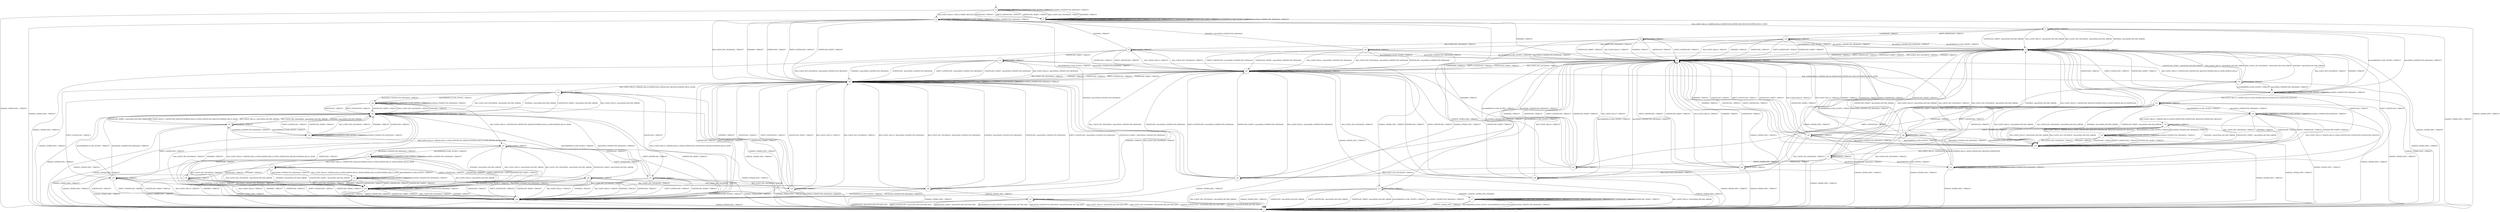 digraph g {
__start0 [label="" shape="none"];

	s0 [shape="circle" label="s0"];
	s1 [shape="circle" label="s1"];
	s2 [shape="circle" label="s2"];
	s3 [shape="circle" label="s3"];
	s4 [shape="circle" label="s4"];
	s5 [shape="circle" label="s5"];
	s6 [shape="circle" label="s6"];
	s7 [shape="circle" label="s7"];
	s8 [shape="circle" label="s8"];
	s9 [shape="circle" label="s9"];
	s10 [shape="circle" label="s10"];
	s11 [shape="circle" label="s11"];
	s12 [shape="circle" label="s12"];
	s13 [shape="circle" label="s13"];
	s14 [shape="circle" label="s14"];
	s15 [shape="circle" label="s15"];
	s16 [shape="circle" label="s16"];
	s17 [shape="circle" label="s17"];
	s18 [shape="circle" label="s18"];
	s19 [shape="circle" label="s19"];
	s20 [shape="circle" label="s20"];
	s21 [shape="circle" label="s21"];
	s22 [shape="circle" label="s22"];
	s23 [shape="circle" label="s23"];
	s24 [shape="circle" label="s24"];
	s25 [shape="circle" label="s25"];
	s26 [shape="circle" label="s26"];
	s27 [shape="circle" label="s27"];
	s28 [shape="circle" label="s28"];
	s29 [shape="circle" label="s29"];
	s30 [shape="circle" label="s30"];
	s31 [shape="circle" label="s31"];
	s32 [shape="circle" label="s32"];
	s33 [shape="circle" label="s33"];
	s34 [shape="circle" label="s34"];
	s35 [shape="circle" label="s35"];
	s36 [shape="circle" label="s36"];
	s37 [shape="circle" label="s37"];
	s38 [shape="circle" label="s38"];
	s39 [shape="circle" label="s39"];
	s40 [shape="circle" label="s40"];
	s41 [shape="circle" label="s41"];
	s42 [shape="circle" label="s42"];
	s43 [shape="circle" label="s43"];
	s44 [shape="circle" label="s44"];
	s45 [shape="circle" label="s45"];
	s46 [shape="circle" label="s46"];
	s47 [shape="circle" label="s47"];
	s48 [shape="circle" label="s48"];
	s0 -> s2 [label="RSA_CLIENT_HELLO / HELLO_VERIFY_REQUEST"];
	s0 -> s7 [label="RSA_CLIENT_KEY_EXCHANGE / TIMEOUT"];
	s0 -> s1 [label="CHANGE_CIPHER_SPEC / TIMEOUT"];
	s0 -> s7 [label="FINISHED / TIMEOUT"];
	s0 -> s0 [label="APPLICATION / TIMEOUT"];
	s0 -> s7 [label="CERTIFICATE / TIMEOUT"];
	s0 -> s7 [label="EMPTY_CERTIFICATE / TIMEOUT"];
	s0 -> s7 [label="CERTIFICATE_VERIFY / TIMEOUT"];
	s0 -> s0 [label="Alert(WARNING,CLOSE_NOTIFY) / TIMEOUT"];
	s0 -> s0 [label="Alert(FATAL,UNEXPECTED_MESSAGE) / TIMEOUT"];
	s1 -> s1 [label="RSA_CLIENT_HELLO / TIMEOUT"];
	s1 -> s1 [label="RSA_CLIENT_KEY_EXCHANGE / TIMEOUT"];
	s1 -> s1 [label="CHANGE_CIPHER_SPEC / TIMEOUT"];
	s1 -> s1 [label="FINISHED / TIMEOUT"];
	s1 -> s1 [label="APPLICATION / TIMEOUT"];
	s1 -> s1 [label="CERTIFICATE / TIMEOUT"];
	s1 -> s1 [label="EMPTY_CERTIFICATE / TIMEOUT"];
	s1 -> s1 [label="CERTIFICATE_VERIFY / TIMEOUT"];
	s1 -> s1 [label="Alert(WARNING,CLOSE_NOTIFY) / TIMEOUT"];
	s1 -> s1 [label="Alert(FATAL,UNEXPECTED_MESSAGE) / TIMEOUT"];
	s2 -> s3 [label="RSA_CLIENT_HELLO / SERVER_HELLO,CERTIFICATE,CERTIFICATE_REQUEST,SERVER_HELLO_DONE"];
	s2 -> s20 [label="RSA_CLIENT_KEY_EXCHANGE / TIMEOUT"];
	s2 -> s1 [label="CHANGE_CIPHER_SPEC / TIMEOUT"];
	s2 -> s20 [label="FINISHED / TIMEOUT"];
	s2 -> s2 [label="APPLICATION / TIMEOUT"];
	s2 -> s20 [label="CERTIFICATE / TIMEOUT"];
	s2 -> s20 [label="EMPTY_CERTIFICATE / TIMEOUT"];
	s2 -> s20 [label="CERTIFICATE_VERIFY / TIMEOUT"];
	s2 -> s2 [label="Alert(WARNING,CLOSE_NOTIFY) / TIMEOUT"];
	s2 -> s2 [label="Alert(FATAL,UNEXPECTED_MESSAGE) / TIMEOUT"];
	s3 -> s4 [label="RSA_CLIENT_HELLO / Alert(FATAL,DECODE_ERROR)"];
	s3 -> s4 [label="RSA_CLIENT_KEY_EXCHANGE / Alert(FATAL,DECODE_ERROR)"];
	s3 -> s1 [label="CHANGE_CIPHER_SPEC / TIMEOUT"];
	s3 -> s4 [label="FINISHED / Alert(FATAL,DECODE_ERROR)"];
	s3 -> s3 [label="APPLICATION / TIMEOUT"];
	s3 -> s8 [label="CERTIFICATE / TIMEOUT"];
	s3 -> s34 [label="EMPTY_CERTIFICATE / TIMEOUT"];
	s3 -> s4 [label="CERTIFICATE_VERIFY / Alert(FATAL,DECODE_ERROR)"];
	s3 -> s5 [label="Alert(WARNING,CLOSE_NOTIFY) / TIMEOUT"];
	s3 -> s5 [label="Alert(FATAL,UNEXPECTED_MESSAGE) / TIMEOUT"];
	s4 -> s11 [label="RSA_CLIENT_HELLO / CERTIFICATE_REQUEST,SERVER_HELLO_DONE,SERVER_HELLO,CERTIFICATE"];
	s4 -> s6 [label="RSA_CLIENT_KEY_EXCHANGE / TIMEOUT"];
	s4 -> s1 [label="CHANGE_CIPHER_SPEC / TIMEOUT"];
	s4 -> s6 [label="FINISHED / TIMEOUT"];
	s4 -> s4 [label="APPLICATION / TIMEOUT"];
	s4 -> s6 [label="CERTIFICATE / TIMEOUT"];
	s4 -> s6 [label="EMPTY_CERTIFICATE / TIMEOUT"];
	s4 -> s6 [label="CERTIFICATE_VERIFY / TIMEOUT"];
	s4 -> s4 [label="Alert(WARNING,CLOSE_NOTIFY) / TIMEOUT"];
	s4 -> s4 [label="Alert(FATAL,UNEXPECTED_MESSAGE) / TIMEOUT"];
	s5 -> s12 [label="RSA_CLIENT_HELLO / SERVER_HELLO_DONE,SERVER_HELLO,CERTIFICATE,CERTIFICATE_REQUEST"];
	s5 -> s4 [label="RSA_CLIENT_KEY_EXCHANGE / TIMEOUT"];
	s5 -> s1 [label="CHANGE_CIPHER_SPEC / TIMEOUT"];
	s5 -> s4 [label="FINISHED / TIMEOUT"];
	s5 -> s5 [label="APPLICATION / TIMEOUT"];
	s5 -> s4 [label="CERTIFICATE / TIMEOUT"];
	s5 -> s4 [label="EMPTY_CERTIFICATE / TIMEOUT"];
	s5 -> s4 [label="CERTIFICATE_VERIFY / TIMEOUT"];
	s5 -> s5 [label="Alert(WARNING,CLOSE_NOTIFY) / TIMEOUT"];
	s5 -> s5 [label="Alert(FATAL,UNEXPECTED_MESSAGE) / TIMEOUT"];
	s6 -> s39 [label="RSA_CLIENT_HELLO / CERTIFICATE,CERTIFICATE_REQUEST,SERVER_HELLO_DONE,SERVER_HELLO"];
	s6 -> s47 [label="RSA_CLIENT_KEY_EXCHANGE / TIMEOUT"];
	s6 -> s1 [label="CHANGE_CIPHER_SPEC / TIMEOUT"];
	s6 -> s2 [label="FINISHED / TIMEOUT"];
	s6 -> s6 [label="APPLICATION / TIMEOUT"];
	s6 -> s47 [label="CERTIFICATE / TIMEOUT"];
	s6 -> s47 [label="EMPTY_CERTIFICATE / TIMEOUT"];
	s6 -> s47 [label="CERTIFICATE_VERIFY / TIMEOUT"];
	s6 -> s6 [label="Alert(WARNING,CLOSE_NOTIFY) / TIMEOUT"];
	s6 -> s6 [label="Alert(FATAL,UNEXPECTED_MESSAGE) / TIMEOUT"];
	s7 -> s7 [label="RSA_CLIENT_HELLO / HELLO_VERIFY_REQUEST"];
	s7 -> s7 [label="RSA_CLIENT_KEY_EXCHANGE / TIMEOUT"];
	s7 -> s1 [label="CHANGE_CIPHER_SPEC / TIMEOUT"];
	s7 -> s7 [label="FINISHED / TIMEOUT"];
	s7 -> s7 [label="APPLICATION / TIMEOUT"];
	s7 -> s7 [label="CERTIFICATE / TIMEOUT"];
	s7 -> s7 [label="EMPTY_CERTIFICATE / TIMEOUT"];
	s7 -> s7 [label="CERTIFICATE_VERIFY / TIMEOUT"];
	s7 -> s7 [label="Alert(WARNING,CLOSE_NOTIFY) / TIMEOUT"];
	s7 -> s7 [label="Alert(FATAL,UNEXPECTED_MESSAGE) / TIMEOUT"];
	s8 -> s6 [label="RSA_CLIENT_HELLO / TIMEOUT"];
	s8 -> s9 [label="RSA_CLIENT_KEY_EXCHANGE / TIMEOUT"];
	s8 -> s1 [label="CHANGE_CIPHER_SPEC / TIMEOUT"];
	s8 -> s6 [label="FINISHED / TIMEOUT"];
	s8 -> s8 [label="APPLICATION / TIMEOUT"];
	s8 -> s6 [label="CERTIFICATE / TIMEOUT"];
	s8 -> s6 [label="EMPTY_CERTIFICATE / TIMEOUT"];
	s8 -> s6 [label="CERTIFICATE_VERIFY / TIMEOUT"];
	s8 -> s4 [label="Alert(WARNING,CLOSE_NOTIFY) / TIMEOUT"];
	s8 -> s4 [label="Alert(FATAL,UNEXPECTED_MESSAGE) / TIMEOUT"];
	s9 -> s47 [label="RSA_CLIENT_HELLO / TIMEOUT"];
	s9 -> s47 [label="RSA_CLIENT_KEY_EXCHANGE / TIMEOUT"];
	s9 -> s1 [label="CHANGE_CIPHER_SPEC / TIMEOUT"];
	s9 -> s2 [label="FINISHED / TIMEOUT"];
	s9 -> s9 [label="APPLICATION / TIMEOUT"];
	s9 -> s47 [label="CERTIFICATE / TIMEOUT"];
	s9 -> s47 [label="EMPTY_CERTIFICATE / TIMEOUT"];
	s9 -> s10 [label="CERTIFICATE_VERIFY / TIMEOUT"];
	s9 -> s6 [label="Alert(WARNING,CLOSE_NOTIFY) / TIMEOUT"];
	s9 -> s6 [label="Alert(FATAL,UNEXPECTED_MESSAGE) / TIMEOUT"];
	s10 -> s20 [label="RSA_CLIENT_HELLO / Alert(FATAL,UNEXPECTED_MESSAGE)"];
	s10 -> s20 [label="RSA_CLIENT_KEY_EXCHANGE / Alert(FATAL,UNEXPECTED_MESSAGE)"];
	s10 -> s13 [label="CHANGE_CIPHER_SPEC / TIMEOUT"];
	s10 -> s20 [label="FINISHED / Alert(FATAL,UNEXPECTED_MESSAGE)"];
	s10 -> s10 [label="APPLICATION / TIMEOUT"];
	s10 -> s20 [label="CERTIFICATE / Alert(FATAL,UNEXPECTED_MESSAGE)"];
	s10 -> s20 [label="EMPTY_CERTIFICATE / Alert(FATAL,UNEXPECTED_MESSAGE)"];
	s10 -> s20 [label="CERTIFICATE_VERIFY / Alert(FATAL,UNEXPECTED_MESSAGE)"];
	s10 -> s47 [label="Alert(WARNING,CLOSE_NOTIFY) / TIMEOUT"];
	s10 -> s47 [label="Alert(FATAL,UNEXPECTED_MESSAGE) / TIMEOUT"];
	s11 -> s4 [label="RSA_CLIENT_HELLO / Alert(FATAL,DECODE_ERROR)"];
	s11 -> s4 [label="RSA_CLIENT_KEY_EXCHANGE / Alert(FATAL,DECODE_ERROR)"];
	s11 -> s1 [label="CHANGE_CIPHER_SPEC / TIMEOUT"];
	s11 -> s4 [label="FINISHED / Alert(FATAL,DECODE_ERROR)"];
	s11 -> s11 [label="APPLICATION / TIMEOUT"];
	s11 -> s40 [label="CERTIFICATE / TIMEOUT"];
	s11 -> s41 [label="EMPTY_CERTIFICATE / TIMEOUT"];
	s11 -> s4 [label="CERTIFICATE_VERIFY / Alert(FATAL,DECODE_ERROR)"];
	s11 -> s14 [label="Alert(WARNING,CLOSE_NOTIFY) / TIMEOUT"];
	s11 -> s14 [label="Alert(FATAL,UNEXPECTED_MESSAGE) / TIMEOUT"];
	s12 -> s15 [label="RSA_CLIENT_HELLO / Alert(FATAL,DECODE_ERROR)"];
	s12 -> s15 [label="RSA_CLIENT_KEY_EXCHANGE / Alert(FATAL,DECODE_ERROR)"];
	s12 -> s1 [label="CHANGE_CIPHER_SPEC / TIMEOUT"];
	s12 -> s15 [label="FINISHED / Alert(FATAL,DECODE_ERROR)"];
	s12 -> s12 [label="APPLICATION / TIMEOUT"];
	s12 -> s45 [label="CERTIFICATE / TIMEOUT"];
	s12 -> s48 [label="EMPTY_CERTIFICATE / TIMEOUT"];
	s12 -> s15 [label="CERTIFICATE_VERIFY / Alert(FATAL,DECODE_ERROR)"];
	s12 -> s16 [label="Alert(WARNING,CLOSE_NOTIFY) / TIMEOUT"];
	s12 -> s16 [label="Alert(FATAL,UNEXPECTED_MESSAGE) / TIMEOUT"];
	s13 -> s1 [label="RSA_CLIENT_HELLO / Alert(FATAL,DECODE_ERROR)"];
	s13 -> s1 [label="RSA_CLIENT_KEY_EXCHANGE / Alert(FATAL,DECODE_ERROR)"];
	s13 -> s1 [label="CHANGE_CIPHER_SPEC / TIMEOUT"];
	s13 -> s17 [label="FINISHED / CHANGE_CIPHER_SPEC,FINISHED"];
	s13 -> s13 [label="APPLICATION / TIMEOUT"];
	s13 -> s1 [label="CERTIFICATE / Alert(FATAL,DECODE_ERROR)"];
	s13 -> s1 [label="EMPTY_CERTIFICATE / Alert(FATAL,DECODE_ERROR)"];
	s13 -> s1 [label="CERTIFICATE_VERIFY / Alert(FATAL,DECODE_ERROR)"];
	s13 -> s1 [label="Alert(WARNING,CLOSE_NOTIFY) / TIMEOUT"];
	s13 -> s1 [label="Alert(FATAL,UNEXPECTED_MESSAGE) / TIMEOUT"];
	s14 -> s12 [label="RSA_CLIENT_HELLO / SERVER_HELLO_DONE,CERTIFICATE,CERTIFICATE,CERTIFICATE_REQUEST"];
	s14 -> s4 [label="RSA_CLIENT_KEY_EXCHANGE / TIMEOUT"];
	s14 -> s1 [label="CHANGE_CIPHER_SPEC / TIMEOUT"];
	s14 -> s4 [label="FINISHED / TIMEOUT"];
	s14 -> s14 [label="APPLICATION / TIMEOUT"];
	s14 -> s4 [label="CERTIFICATE / TIMEOUT"];
	s14 -> s4 [label="EMPTY_CERTIFICATE / TIMEOUT"];
	s14 -> s4 [label="CERTIFICATE_VERIFY / TIMEOUT"];
	s14 -> s14 [label="Alert(WARNING,CLOSE_NOTIFY) / TIMEOUT"];
	s14 -> s14 [label="Alert(FATAL,UNEXPECTED_MESSAGE) / TIMEOUT"];
	s15 -> s11 [label="RSA_CLIENT_HELLO / CERTIFICATE_REQUEST,SERVER_HELLO_DONE,CERTIFICATE_REQUEST,CERTIFICATE"];
	s15 -> s6 [label="RSA_CLIENT_KEY_EXCHANGE / TIMEOUT"];
	s15 -> s1 [label="CHANGE_CIPHER_SPEC / TIMEOUT"];
	s15 -> s6 [label="FINISHED / TIMEOUT"];
	s15 -> s15 [label="APPLICATION / TIMEOUT"];
	s15 -> s6 [label="CERTIFICATE / TIMEOUT"];
	s15 -> s6 [label="EMPTY_CERTIFICATE / TIMEOUT"];
	s15 -> s6 [label="CERTIFICATE_VERIFY / TIMEOUT"];
	s15 -> s15 [label="Alert(WARNING,CLOSE_NOTIFY) / TIMEOUT"];
	s15 -> s15 [label="Alert(FATAL,UNEXPECTED_MESSAGE) / TIMEOUT"];
	s16 -> s18 [label="RSA_CLIENT_HELLO / SERVER_HELLO_DONE,CERTIFICATE,CERTIFICATE_REQUEST,CERTIFICATE_REQUEST"];
	s16 -> s15 [label="RSA_CLIENT_KEY_EXCHANGE / TIMEOUT"];
	s16 -> s1 [label="CHANGE_CIPHER_SPEC / TIMEOUT"];
	s16 -> s15 [label="FINISHED / TIMEOUT"];
	s16 -> s16 [label="APPLICATION / TIMEOUT"];
	s16 -> s15 [label="CERTIFICATE / TIMEOUT"];
	s16 -> s15 [label="EMPTY_CERTIFICATE / TIMEOUT"];
	s16 -> s15 [label="CERTIFICATE_VERIFY / TIMEOUT"];
	s16 -> s16 [label="Alert(WARNING,CLOSE_NOTIFY) / TIMEOUT"];
	s16 -> s16 [label="Alert(FATAL,UNEXPECTED_MESSAGE) / TIMEOUT"];
	s17 -> s17 [label="RSA_CLIENT_HELLO / Alert(WARNING,NO_RENEGOTIATION)"];
	s17 -> s17 [label="RSA_CLIENT_KEY_EXCHANGE / TIMEOUT"];
	s17 -> s1 [label="CHANGE_CIPHER_SPEC / TIMEOUT"];
	s17 -> s17 [label="FINISHED / TIMEOUT"];
	s17 -> s17 [label="APPLICATION / APPLICATION"];
	s17 -> s17 [label="CERTIFICATE / TIMEOUT"];
	s17 -> s17 [label="EMPTY_CERTIFICATE / TIMEOUT"];
	s17 -> s17 [label="CERTIFICATE_VERIFY / TIMEOUT"];
	s17 -> s1 [label="Alert(WARNING,CLOSE_NOTIFY) / Alert(WARNING,CLOSE_NOTIFY)"];
	s17 -> s1 [label="Alert(FATAL,UNEXPECTED_MESSAGE) / TIMEOUT"];
	s18 -> s15 [label="RSA_CLIENT_HELLO / Alert(FATAL,DECODE_ERROR)"];
	s18 -> s15 [label="RSA_CLIENT_KEY_EXCHANGE / Alert(FATAL,DECODE_ERROR)"];
	s18 -> s1 [label="CHANGE_CIPHER_SPEC / TIMEOUT"];
	s18 -> s15 [label="FINISHED / Alert(FATAL,DECODE_ERROR)"];
	s18 -> s18 [label="APPLICATION / TIMEOUT"];
	s18 -> s45 [label="CERTIFICATE / TIMEOUT"];
	s18 -> s48 [label="EMPTY_CERTIFICATE / TIMEOUT"];
	s18 -> s15 [label="CERTIFICATE_VERIFY / Alert(FATAL,DECODE_ERROR)"];
	s18 -> s19 [label="Alert(WARNING,CLOSE_NOTIFY) / TIMEOUT"];
	s18 -> s19 [label="Alert(FATAL,UNEXPECTED_MESSAGE) / TIMEOUT"];
	s19 -> s18 [label="RSA_CLIENT_HELLO / SERVER_HELLO_DONE,CERTIFICATE_REQUEST,CERTIFICATE_REQUEST,CERTIFICATE_REQUEST"];
	s19 -> s15 [label="RSA_CLIENT_KEY_EXCHANGE / TIMEOUT"];
	s19 -> s1 [label="CHANGE_CIPHER_SPEC / TIMEOUT"];
	s19 -> s15 [label="FINISHED / TIMEOUT"];
	s19 -> s19 [label="APPLICATION / TIMEOUT"];
	s19 -> s15 [label="CERTIFICATE / TIMEOUT"];
	s19 -> s15 [label="EMPTY_CERTIFICATE / TIMEOUT"];
	s19 -> s15 [label="CERTIFICATE_VERIFY / TIMEOUT"];
	s19 -> s19 [label="Alert(WARNING,CLOSE_NOTIFY) / TIMEOUT"];
	s19 -> s19 [label="Alert(FATAL,UNEXPECTED_MESSAGE) / TIMEOUT"];
	s20 -> s21 [label="RSA_CLIENT_HELLO / SERVER_HELLO,CERTIFICATE,CERTIFICATE_REQUEST,SERVER_HELLO_DONE"];
	s20 -> s20 [label="RSA_CLIENT_KEY_EXCHANGE / TIMEOUT"];
	s20 -> s1 [label="CHANGE_CIPHER_SPEC / TIMEOUT"];
	s20 -> s20 [label="FINISHED / TIMEOUT"];
	s20 -> s20 [label="APPLICATION / TIMEOUT"];
	s20 -> s20 [label="CERTIFICATE / TIMEOUT"];
	s20 -> s20 [label="EMPTY_CERTIFICATE / TIMEOUT"];
	s20 -> s20 [label="CERTIFICATE_VERIFY / TIMEOUT"];
	s20 -> s20 [label="Alert(WARNING,CLOSE_NOTIFY) / TIMEOUT"];
	s20 -> s20 [label="Alert(FATAL,UNEXPECTED_MESSAGE) / TIMEOUT"];
	s21 -> s22 [label="RSA_CLIENT_HELLO / Alert(FATAL,DECODE_ERROR)"];
	s21 -> s22 [label="RSA_CLIENT_KEY_EXCHANGE / Alert(FATAL,DECODE_ERROR)"];
	s21 -> s1 [label="CHANGE_CIPHER_SPEC / TIMEOUT"];
	s21 -> s22 [label="FINISHED / Alert(FATAL,DECODE_ERROR)"];
	s21 -> s21 [label="APPLICATION / TIMEOUT"];
	s21 -> s23 [label="CERTIFICATE / TIMEOUT"];
	s21 -> s35 [label="EMPTY_CERTIFICATE / TIMEOUT"];
	s21 -> s22 [label="CERTIFICATE_VERIFY / Alert(FATAL,DECODE_ERROR)"];
	s21 -> s24 [label="Alert(WARNING,CLOSE_NOTIFY) / TIMEOUT"];
	s21 -> s24 [label="Alert(FATAL,UNEXPECTED_MESSAGE) / TIMEOUT"];
	s22 -> s25 [label="RSA_CLIENT_HELLO / CERTIFICATE_REQUEST,SERVER_HELLO_DONE,CERTIFICATE_REQUEST,SERVER_HELLO_DONE"];
	s22 -> s26 [label="RSA_CLIENT_KEY_EXCHANGE / TIMEOUT"];
	s22 -> s1 [label="CHANGE_CIPHER_SPEC / TIMEOUT"];
	s22 -> s26 [label="FINISHED / TIMEOUT"];
	s22 -> s22 [label="APPLICATION / TIMEOUT"];
	s22 -> s26 [label="CERTIFICATE / TIMEOUT"];
	s22 -> s26 [label="EMPTY_CERTIFICATE / TIMEOUT"];
	s22 -> s26 [label="CERTIFICATE_VERIFY / TIMEOUT"];
	s22 -> s22 [label="Alert(WARNING,CLOSE_NOTIFY) / TIMEOUT"];
	s22 -> s22 [label="Alert(FATAL,UNEXPECTED_MESSAGE) / TIMEOUT"];
	s23 -> s26 [label="RSA_CLIENT_HELLO / TIMEOUT"];
	s23 -> s33 [label="RSA_CLIENT_KEY_EXCHANGE / TIMEOUT"];
	s23 -> s1 [label="CHANGE_CIPHER_SPEC / TIMEOUT"];
	s23 -> s26 [label="FINISHED / TIMEOUT"];
	s23 -> s23 [label="APPLICATION / TIMEOUT"];
	s23 -> s26 [label="CERTIFICATE / TIMEOUT"];
	s23 -> s26 [label="EMPTY_CERTIFICATE / TIMEOUT"];
	s23 -> s26 [label="CERTIFICATE_VERIFY / TIMEOUT"];
	s23 -> s22 [label="Alert(WARNING,CLOSE_NOTIFY) / TIMEOUT"];
	s23 -> s22 [label="Alert(FATAL,UNEXPECTED_MESSAGE) / TIMEOUT"];
	s24 -> s27 [label="RSA_CLIENT_HELLO / CERTIFICATE,CERTIFICATE_REQUEST,SERVER_HELLO_DONE,SERVER_HELLO_DONE"];
	s24 -> s22 [label="RSA_CLIENT_KEY_EXCHANGE / TIMEOUT"];
	s24 -> s1 [label="CHANGE_CIPHER_SPEC / TIMEOUT"];
	s24 -> s22 [label="FINISHED / TIMEOUT"];
	s24 -> s24 [label="APPLICATION / TIMEOUT"];
	s24 -> s22 [label="CERTIFICATE / TIMEOUT"];
	s24 -> s22 [label="EMPTY_CERTIFICATE / TIMEOUT"];
	s24 -> s22 [label="CERTIFICATE_VERIFY / TIMEOUT"];
	s24 -> s24 [label="Alert(WARNING,CLOSE_NOTIFY) / TIMEOUT"];
	s24 -> s24 [label="Alert(FATAL,UNEXPECTED_MESSAGE) / TIMEOUT"];
	s25 -> s22 [label="RSA_CLIENT_HELLO / Alert(FATAL,DECODE_ERROR)"];
	s25 -> s22 [label="RSA_CLIENT_KEY_EXCHANGE / Alert(FATAL,DECODE_ERROR)"];
	s25 -> s1 [label="CHANGE_CIPHER_SPEC / TIMEOUT"];
	s25 -> s22 [label="FINISHED / Alert(FATAL,DECODE_ERROR)"];
	s25 -> s25 [label="APPLICATION / TIMEOUT"];
	s25 -> s23 [label="CERTIFICATE / TIMEOUT"];
	s25 -> s35 [label="EMPTY_CERTIFICATE / TIMEOUT"];
	s25 -> s22 [label="CERTIFICATE_VERIFY / Alert(FATAL,DECODE_ERROR)"];
	s25 -> s28 [label="Alert(WARNING,CLOSE_NOTIFY) / TIMEOUT"];
	s25 -> s28 [label="Alert(FATAL,UNEXPECTED_MESSAGE) / TIMEOUT"];
	s26 -> s21 [label="RSA_CLIENT_HELLO / SERVER_HELLO_DONE,CERTIFICATE,CERTIFICATE_REQUEST,SERVER_HELLO_DONE"];
	s26 -> s20 [label="RSA_CLIENT_KEY_EXCHANGE / TIMEOUT"];
	s26 -> s1 [label="CHANGE_CIPHER_SPEC / TIMEOUT"];
	s26 -> s20 [label="FINISHED / TIMEOUT"];
	s26 -> s26 [label="APPLICATION / TIMEOUT"];
	s26 -> s20 [label="CERTIFICATE / TIMEOUT"];
	s26 -> s20 [label="EMPTY_CERTIFICATE / TIMEOUT"];
	s26 -> s20 [label="CERTIFICATE_VERIFY / TIMEOUT"];
	s26 -> s26 [label="Alert(WARNING,CLOSE_NOTIFY) / TIMEOUT"];
	s26 -> s26 [label="Alert(FATAL,UNEXPECTED_MESSAGE) / TIMEOUT"];
	s27 -> s29 [label="RSA_CLIENT_HELLO / Alert(FATAL,DECODE_ERROR)"];
	s27 -> s29 [label="RSA_CLIENT_KEY_EXCHANGE / Alert(FATAL,DECODE_ERROR)"];
	s27 -> s1 [label="CHANGE_CIPHER_SPEC / TIMEOUT"];
	s27 -> s29 [label="FINISHED / Alert(FATAL,DECODE_ERROR)"];
	s27 -> s27 [label="APPLICATION / TIMEOUT"];
	s27 -> s38 [label="CERTIFICATE / TIMEOUT"];
	s27 -> s44 [label="EMPTY_CERTIFICATE / TIMEOUT"];
	s27 -> s29 [label="CERTIFICATE_VERIFY / Alert(FATAL,DECODE_ERROR)"];
	s27 -> s30 [label="Alert(WARNING,CLOSE_NOTIFY) / TIMEOUT"];
	s27 -> s30 [label="Alert(FATAL,UNEXPECTED_MESSAGE) / TIMEOUT"];
	s28 -> s27 [label="RSA_CLIENT_HELLO / SERVER_HELLO_DONE,CERTIFICATE_REQUEST,SERVER_HELLO_DONE,SERVER_HELLO_DONE"];
	s28 -> s22 [label="RSA_CLIENT_KEY_EXCHANGE / TIMEOUT"];
	s28 -> s1 [label="CHANGE_CIPHER_SPEC / TIMEOUT"];
	s28 -> s22 [label="FINISHED / TIMEOUT"];
	s28 -> s28 [label="APPLICATION / TIMEOUT"];
	s28 -> s22 [label="CERTIFICATE / TIMEOUT"];
	s28 -> s22 [label="EMPTY_CERTIFICATE / TIMEOUT"];
	s28 -> s22 [label="CERTIFICATE_VERIFY / TIMEOUT"];
	s28 -> s28 [label="Alert(WARNING,CLOSE_NOTIFY) / TIMEOUT"];
	s28 -> s28 [label="Alert(FATAL,UNEXPECTED_MESSAGE) / TIMEOUT"];
	s29 -> s25 [label="RSA_CLIENT_HELLO / SERVER_HELLO_DONE,SERVER_HELLO_DONE,CERTIFICATE_REQUEST,SERVER_HELLO_DONE"];
	s29 -> s26 [label="RSA_CLIENT_KEY_EXCHANGE / TIMEOUT"];
	s29 -> s1 [label="CHANGE_CIPHER_SPEC / TIMEOUT"];
	s29 -> s26 [label="FINISHED / TIMEOUT"];
	s29 -> s29 [label="APPLICATION / TIMEOUT"];
	s29 -> s26 [label="CERTIFICATE / TIMEOUT"];
	s29 -> s26 [label="EMPTY_CERTIFICATE / TIMEOUT"];
	s29 -> s26 [label="CERTIFICATE_VERIFY / TIMEOUT"];
	s29 -> s29 [label="Alert(WARNING,CLOSE_NOTIFY) / TIMEOUT"];
	s29 -> s29 [label="Alert(FATAL,UNEXPECTED_MESSAGE) / TIMEOUT"];
	s30 -> s31 [label="RSA_CLIENT_HELLO / CERTIFICATE_REQUEST,SERVER_HELLO_DONE,SERVER_HELLO_DONE,SERVER_HELLO_DONE"];
	s30 -> s29 [label="RSA_CLIENT_KEY_EXCHANGE / TIMEOUT"];
	s30 -> s1 [label="CHANGE_CIPHER_SPEC / TIMEOUT"];
	s30 -> s29 [label="FINISHED / TIMEOUT"];
	s30 -> s30 [label="APPLICATION / TIMEOUT"];
	s30 -> s29 [label="CERTIFICATE / TIMEOUT"];
	s30 -> s29 [label="EMPTY_CERTIFICATE / TIMEOUT"];
	s30 -> s29 [label="CERTIFICATE_VERIFY / TIMEOUT"];
	s30 -> s30 [label="Alert(WARNING,CLOSE_NOTIFY) / TIMEOUT"];
	s30 -> s30 [label="Alert(FATAL,UNEXPECTED_MESSAGE) / TIMEOUT"];
	s31 -> s29 [label="RSA_CLIENT_HELLO / Alert(FATAL,DECODE_ERROR)"];
	s31 -> s29 [label="RSA_CLIENT_KEY_EXCHANGE / Alert(FATAL,DECODE_ERROR)"];
	s31 -> s1 [label="CHANGE_CIPHER_SPEC / TIMEOUT"];
	s31 -> s29 [label="FINISHED / Alert(FATAL,DECODE_ERROR)"];
	s31 -> s31 [label="APPLICATION / TIMEOUT"];
	s31 -> s38 [label="CERTIFICATE / TIMEOUT"];
	s31 -> s44 [label="EMPTY_CERTIFICATE / TIMEOUT"];
	s31 -> s29 [label="CERTIFICATE_VERIFY / Alert(FATAL,DECODE_ERROR)"];
	s31 -> s32 [label="Alert(WARNING,CLOSE_NOTIFY) / TIMEOUT"];
	s31 -> s32 [label="Alert(FATAL,UNEXPECTED_MESSAGE) / TIMEOUT"];
	s32 -> s31 [label="RSA_CLIENT_HELLO / SERVER_HELLO_DONE,SERVER_HELLO_DONE,SERVER_HELLO_DONE,SERVER_HELLO_DONE"];
	s32 -> s29 [label="RSA_CLIENT_KEY_EXCHANGE / TIMEOUT"];
	s32 -> s1 [label="CHANGE_CIPHER_SPEC / TIMEOUT"];
	s32 -> s29 [label="FINISHED / TIMEOUT"];
	s32 -> s32 [label="APPLICATION / TIMEOUT"];
	s32 -> s29 [label="CERTIFICATE / TIMEOUT"];
	s32 -> s29 [label="EMPTY_CERTIFICATE / TIMEOUT"];
	s32 -> s29 [label="CERTIFICATE_VERIFY / TIMEOUT"];
	s32 -> s32 [label="Alert(WARNING,CLOSE_NOTIFY) / TIMEOUT"];
	s32 -> s32 [label="Alert(FATAL,UNEXPECTED_MESSAGE) / TIMEOUT"];
	s33 -> s20 [label="RSA_CLIENT_HELLO / TIMEOUT"];
	s33 -> s20 [label="RSA_CLIENT_KEY_EXCHANGE / TIMEOUT"];
	s33 -> s1 [label="CHANGE_CIPHER_SPEC / TIMEOUT"];
	s33 -> s20 [label="FINISHED / TIMEOUT"];
	s33 -> s33 [label="APPLICATION / TIMEOUT"];
	s33 -> s20 [label="CERTIFICATE / TIMEOUT"];
	s33 -> s20 [label="EMPTY_CERTIFICATE / TIMEOUT"];
	s33 -> s20 [label="CERTIFICATE_VERIFY / TIMEOUT"];
	s33 -> s26 [label="Alert(WARNING,CLOSE_NOTIFY) / TIMEOUT"];
	s33 -> s26 [label="Alert(FATAL,UNEXPECTED_MESSAGE) / TIMEOUT"];
	s34 -> s6 [label="RSA_CLIENT_HELLO / TIMEOUT"];
	s34 -> s42 [label="RSA_CLIENT_KEY_EXCHANGE / TIMEOUT"];
	s34 -> s1 [label="CHANGE_CIPHER_SPEC / TIMEOUT"];
	s34 -> s6 [label="FINISHED / TIMEOUT"];
	s34 -> s34 [label="APPLICATION / TIMEOUT"];
	s34 -> s6 [label="CERTIFICATE / TIMEOUT"];
	s34 -> s6 [label="EMPTY_CERTIFICATE / TIMEOUT"];
	s34 -> s6 [label="CERTIFICATE_VERIFY / TIMEOUT"];
	s34 -> s4 [label="Alert(WARNING,CLOSE_NOTIFY) / TIMEOUT"];
	s34 -> s4 [label="Alert(FATAL,UNEXPECTED_MESSAGE) / TIMEOUT"];
	s35 -> s26 [label="RSA_CLIENT_HELLO / TIMEOUT"];
	s35 -> s36 [label="RSA_CLIENT_KEY_EXCHANGE / TIMEOUT"];
	s35 -> s1 [label="CHANGE_CIPHER_SPEC / TIMEOUT"];
	s35 -> s26 [label="FINISHED / TIMEOUT"];
	s35 -> s35 [label="APPLICATION / TIMEOUT"];
	s35 -> s26 [label="CERTIFICATE / TIMEOUT"];
	s35 -> s26 [label="EMPTY_CERTIFICATE / TIMEOUT"];
	s35 -> s26 [label="CERTIFICATE_VERIFY / TIMEOUT"];
	s35 -> s22 [label="Alert(WARNING,CLOSE_NOTIFY) / TIMEOUT"];
	s35 -> s22 [label="Alert(FATAL,UNEXPECTED_MESSAGE) / TIMEOUT"];
	s36 -> s20 [label="RSA_CLIENT_HELLO / Alert(FATAL,UNEXPECTED_MESSAGE)"];
	s36 -> s20 [label="RSA_CLIENT_KEY_EXCHANGE / Alert(FATAL,UNEXPECTED_MESSAGE)"];
	s36 -> s37 [label="CHANGE_CIPHER_SPEC / TIMEOUT"];
	s36 -> s20 [label="FINISHED / Alert(FATAL,UNEXPECTED_MESSAGE)"];
	s36 -> s36 [label="APPLICATION / TIMEOUT"];
	s36 -> s20 [label="CERTIFICATE / Alert(FATAL,UNEXPECTED_MESSAGE)"];
	s36 -> s20 [label="EMPTY_CERTIFICATE / Alert(FATAL,UNEXPECTED_MESSAGE)"];
	s36 -> s20 [label="CERTIFICATE_VERIFY / Alert(FATAL,UNEXPECTED_MESSAGE)"];
	s36 -> s26 [label="Alert(WARNING,CLOSE_NOTIFY) / TIMEOUT"];
	s36 -> s26 [label="Alert(FATAL,UNEXPECTED_MESSAGE) / TIMEOUT"];
	s37 -> s1 [label="RSA_CLIENT_HELLO / Alert(FATAL,BAD_RECORD_MAC)"];
	s37 -> s1 [label="RSA_CLIENT_KEY_EXCHANGE / Alert(FATAL,BAD_RECORD_MAC)"];
	s37 -> s1 [label="CHANGE_CIPHER_SPEC / Alert(FATAL,BAD_RECORD_MAC)"];
	s37 -> s1 [label="FINISHED / Alert(FATAL,BAD_RECORD_MAC)"];
	s37 -> s37 [label="APPLICATION / TIMEOUT"];
	s37 -> s1 [label="CERTIFICATE / Alert(FATAL,BAD_RECORD_MAC)"];
	s37 -> s1 [label="EMPTY_CERTIFICATE / Alert(FATAL,BAD_RECORD_MAC)"];
	s37 -> s1 [label="CERTIFICATE_VERIFY / Alert(FATAL,BAD_RECORD_MAC)"];
	s37 -> s1 [label="Alert(WARNING,CLOSE_NOTIFY) / Alert(FATAL,BAD_RECORD_MAC)"];
	s37 -> s1 [label="Alert(FATAL,UNEXPECTED_MESSAGE) / Alert(FATAL,BAD_RECORD_MAC)"];
	s38 -> s26 [label="RSA_CLIENT_HELLO / TIMEOUT"];
	s38 -> s33 [label="RSA_CLIENT_KEY_EXCHANGE / TIMEOUT"];
	s38 -> s1 [label="CHANGE_CIPHER_SPEC / TIMEOUT"];
	s38 -> s26 [label="FINISHED / TIMEOUT"];
	s38 -> s38 [label="APPLICATION / TIMEOUT"];
	s38 -> s26 [label="CERTIFICATE / TIMEOUT"];
	s38 -> s26 [label="EMPTY_CERTIFICATE / TIMEOUT"];
	s38 -> s26 [label="CERTIFICATE_VERIFY / TIMEOUT"];
	s38 -> s29 [label="Alert(WARNING,CLOSE_NOTIFY) / TIMEOUT"];
	s38 -> s29 [label="Alert(FATAL,UNEXPECTED_MESSAGE) / TIMEOUT"];
	s39 -> s4 [label="RSA_CLIENT_HELLO / Alert(FATAL,DECODE_ERROR)"];
	s39 -> s4 [label="RSA_CLIENT_KEY_EXCHANGE / Alert(FATAL,DECODE_ERROR)"];
	s39 -> s1 [label="CHANGE_CIPHER_SPEC / TIMEOUT"];
	s39 -> s4 [label="FINISHED / Alert(FATAL,DECODE_ERROR)"];
	s39 -> s39 [label="APPLICATION / TIMEOUT"];
	s39 -> s40 [label="CERTIFICATE / TIMEOUT"];
	s39 -> s41 [label="EMPTY_CERTIFICATE / TIMEOUT"];
	s39 -> s4 [label="CERTIFICATE_VERIFY / Alert(FATAL,DECODE_ERROR)"];
	s39 -> s5 [label="Alert(WARNING,CLOSE_NOTIFY) / TIMEOUT"];
	s39 -> s5 [label="Alert(FATAL,UNEXPECTED_MESSAGE) / TIMEOUT"];
	s40 -> s6 [label="RSA_CLIENT_HELLO / TIMEOUT"];
	s40 -> s46 [label="RSA_CLIENT_KEY_EXCHANGE / TIMEOUT"];
	s40 -> s1 [label="CHANGE_CIPHER_SPEC / TIMEOUT"];
	s40 -> s6 [label="FINISHED / TIMEOUT"];
	s40 -> s40 [label="APPLICATION / TIMEOUT"];
	s40 -> s6 [label="CERTIFICATE / TIMEOUT"];
	s40 -> s6 [label="EMPTY_CERTIFICATE / TIMEOUT"];
	s40 -> s6 [label="CERTIFICATE_VERIFY / TIMEOUT"];
	s40 -> s4 [label="Alert(WARNING,CLOSE_NOTIFY) / TIMEOUT"];
	s40 -> s4 [label="Alert(FATAL,UNEXPECTED_MESSAGE) / TIMEOUT"];
	s41 -> s6 [label="RSA_CLIENT_HELLO / TIMEOUT"];
	s41 -> s43 [label="RSA_CLIENT_KEY_EXCHANGE / TIMEOUT"];
	s41 -> s1 [label="CHANGE_CIPHER_SPEC / TIMEOUT"];
	s41 -> s6 [label="FINISHED / TIMEOUT"];
	s41 -> s41 [label="APPLICATION / TIMEOUT"];
	s41 -> s6 [label="CERTIFICATE / TIMEOUT"];
	s41 -> s6 [label="EMPTY_CERTIFICATE / TIMEOUT"];
	s41 -> s6 [label="CERTIFICATE_VERIFY / TIMEOUT"];
	s41 -> s4 [label="Alert(WARNING,CLOSE_NOTIFY) / TIMEOUT"];
	s41 -> s4 [label="Alert(FATAL,UNEXPECTED_MESSAGE) / TIMEOUT"];
	s42 -> s47 [label="RSA_CLIENT_HELLO / Alert(FATAL,UNEXPECTED_MESSAGE)"];
	s42 -> s47 [label="RSA_CLIENT_KEY_EXCHANGE / Alert(FATAL,UNEXPECTED_MESSAGE)"];
	s42 -> s13 [label="CHANGE_CIPHER_SPEC / TIMEOUT"];
	s42 -> s2 [label="FINISHED / Alert(FATAL,UNEXPECTED_MESSAGE)"];
	s42 -> s42 [label="APPLICATION / TIMEOUT"];
	s42 -> s47 [label="CERTIFICATE / Alert(FATAL,UNEXPECTED_MESSAGE)"];
	s42 -> s47 [label="EMPTY_CERTIFICATE / Alert(FATAL,UNEXPECTED_MESSAGE)"];
	s42 -> s47 [label="CERTIFICATE_VERIFY / Alert(FATAL,UNEXPECTED_MESSAGE)"];
	s42 -> s6 [label="Alert(WARNING,CLOSE_NOTIFY) / TIMEOUT"];
	s42 -> s6 [label="Alert(FATAL,UNEXPECTED_MESSAGE) / TIMEOUT"];
	s43 -> s47 [label="RSA_CLIENT_HELLO / Alert(FATAL,UNEXPECTED_MESSAGE)"];
	s43 -> s47 [label="RSA_CLIENT_KEY_EXCHANGE / Alert(FATAL,UNEXPECTED_MESSAGE)"];
	s43 -> s37 [label="CHANGE_CIPHER_SPEC / TIMEOUT"];
	s43 -> s2 [label="FINISHED / Alert(FATAL,UNEXPECTED_MESSAGE)"];
	s43 -> s43 [label="APPLICATION / TIMEOUT"];
	s43 -> s47 [label="CERTIFICATE / Alert(FATAL,UNEXPECTED_MESSAGE)"];
	s43 -> s47 [label="EMPTY_CERTIFICATE / Alert(FATAL,UNEXPECTED_MESSAGE)"];
	s43 -> s47 [label="CERTIFICATE_VERIFY / Alert(FATAL,UNEXPECTED_MESSAGE)"];
	s43 -> s6 [label="Alert(WARNING,CLOSE_NOTIFY) / TIMEOUT"];
	s43 -> s6 [label="Alert(FATAL,UNEXPECTED_MESSAGE) / TIMEOUT"];
	s44 -> s26 [label="RSA_CLIENT_HELLO / TIMEOUT"];
	s44 -> s36 [label="RSA_CLIENT_KEY_EXCHANGE / TIMEOUT"];
	s44 -> s1 [label="CHANGE_CIPHER_SPEC / TIMEOUT"];
	s44 -> s26 [label="FINISHED / TIMEOUT"];
	s44 -> s44 [label="APPLICATION / TIMEOUT"];
	s44 -> s26 [label="CERTIFICATE / TIMEOUT"];
	s44 -> s26 [label="EMPTY_CERTIFICATE / TIMEOUT"];
	s44 -> s26 [label="CERTIFICATE_VERIFY / TIMEOUT"];
	s44 -> s29 [label="Alert(WARNING,CLOSE_NOTIFY) / TIMEOUT"];
	s44 -> s29 [label="Alert(FATAL,UNEXPECTED_MESSAGE) / TIMEOUT"];
	s45 -> s6 [label="RSA_CLIENT_HELLO / TIMEOUT"];
	s45 -> s46 [label="RSA_CLIENT_KEY_EXCHANGE / TIMEOUT"];
	s45 -> s1 [label="CHANGE_CIPHER_SPEC / TIMEOUT"];
	s45 -> s6 [label="FINISHED / TIMEOUT"];
	s45 -> s45 [label="APPLICATION / TIMEOUT"];
	s45 -> s6 [label="CERTIFICATE / TIMEOUT"];
	s45 -> s6 [label="EMPTY_CERTIFICATE / TIMEOUT"];
	s45 -> s6 [label="CERTIFICATE_VERIFY / TIMEOUT"];
	s45 -> s15 [label="Alert(WARNING,CLOSE_NOTIFY) / TIMEOUT"];
	s45 -> s15 [label="Alert(FATAL,UNEXPECTED_MESSAGE) / TIMEOUT"];
	s46 -> s47 [label="RSA_CLIENT_HELLO / TIMEOUT"];
	s46 -> s47 [label="RSA_CLIENT_KEY_EXCHANGE / TIMEOUT"];
	s46 -> s1 [label="CHANGE_CIPHER_SPEC / TIMEOUT"];
	s46 -> s2 [label="FINISHED / TIMEOUT"];
	s46 -> s46 [label="APPLICATION / TIMEOUT"];
	s46 -> s47 [label="CERTIFICATE / TIMEOUT"];
	s46 -> s47 [label="EMPTY_CERTIFICATE / TIMEOUT"];
	s46 -> s47 [label="CERTIFICATE_VERIFY / TIMEOUT"];
	s46 -> s6 [label="Alert(WARNING,CLOSE_NOTIFY) / TIMEOUT"];
	s46 -> s6 [label="Alert(FATAL,UNEXPECTED_MESSAGE) / TIMEOUT"];
	s47 -> s39 [label="RSA_CLIENT_HELLO / SERVER_HELLO,CERTIFICATE,CERTIFICATE_REQUEST,SERVER_HELLO_DONE"];
	s47 -> s20 [label="RSA_CLIENT_KEY_EXCHANGE / TIMEOUT"];
	s47 -> s1 [label="CHANGE_CIPHER_SPEC / TIMEOUT"];
	s47 -> s20 [label="FINISHED / TIMEOUT"];
	s47 -> s47 [label="APPLICATION / TIMEOUT"];
	s47 -> s20 [label="CERTIFICATE / TIMEOUT"];
	s47 -> s20 [label="EMPTY_CERTIFICATE / TIMEOUT"];
	s47 -> s20 [label="CERTIFICATE_VERIFY / TIMEOUT"];
	s47 -> s47 [label="Alert(WARNING,CLOSE_NOTIFY) / TIMEOUT"];
	s47 -> s47 [label="Alert(FATAL,UNEXPECTED_MESSAGE) / TIMEOUT"];
	s48 -> s6 [label="RSA_CLIENT_HELLO / TIMEOUT"];
	s48 -> s43 [label="RSA_CLIENT_KEY_EXCHANGE / TIMEOUT"];
	s48 -> s1 [label="CHANGE_CIPHER_SPEC / TIMEOUT"];
	s48 -> s6 [label="FINISHED / TIMEOUT"];
	s48 -> s48 [label="APPLICATION / TIMEOUT"];
	s48 -> s6 [label="CERTIFICATE / TIMEOUT"];
	s48 -> s6 [label="EMPTY_CERTIFICATE / TIMEOUT"];
	s48 -> s6 [label="CERTIFICATE_VERIFY / TIMEOUT"];
	s48 -> s15 [label="Alert(WARNING,CLOSE_NOTIFY) / TIMEOUT"];
	s48 -> s15 [label="Alert(FATAL,UNEXPECTED_MESSAGE) / TIMEOUT"];

__start0 -> s0;
}
